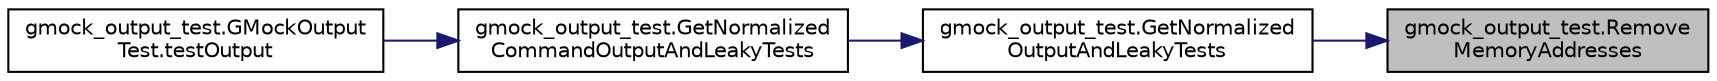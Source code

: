 digraph "gmock_output_test.RemoveMemoryAddresses"
{
 // LATEX_PDF_SIZE
  bgcolor="transparent";
  edge [fontname="Helvetica",fontsize="10",labelfontname="Helvetica",labelfontsize="10"];
  node [fontname="Helvetica",fontsize="10",shape=record];
  rankdir="RL";
  Node1 [label="gmock_output_test.Remove\lMemoryAddresses",height=0.2,width=0.4,color="black", fillcolor="grey75", style="filled", fontcolor="black",tooltip=" "];
  Node1 -> Node2 [dir="back",color="midnightblue",fontsize="10",style="solid",fontname="Helvetica"];
  Node2 [label="gmock_output_test.GetNormalized\lOutputAndLeakyTests",height=0.2,width=0.4,color="black",URL="$namespacegmock__output__test.html#a590ba3b918e5599eeabc2cbf597e2ce1",tooltip=" "];
  Node2 -> Node3 [dir="back",color="midnightblue",fontsize="10",style="solid",fontname="Helvetica"];
  Node3 [label="gmock_output_test.GetNormalized\lCommandOutputAndLeakyTests",height=0.2,width=0.4,color="black",URL="$namespacegmock__output__test.html#a1796bc395fbfb8873992e3f84378e4bf",tooltip=" "];
  Node3 -> Node4 [dir="back",color="midnightblue",fontsize="10",style="solid",fontname="Helvetica"];
  Node4 [label="gmock_output_test.GMockOutput\lTest.testOutput",height=0.2,width=0.4,color="black",URL="$classgmock__output__test_1_1GMockOutputTest.html#a661e7846690f48328fd9e0834fde9980",tooltip=" "];
}
